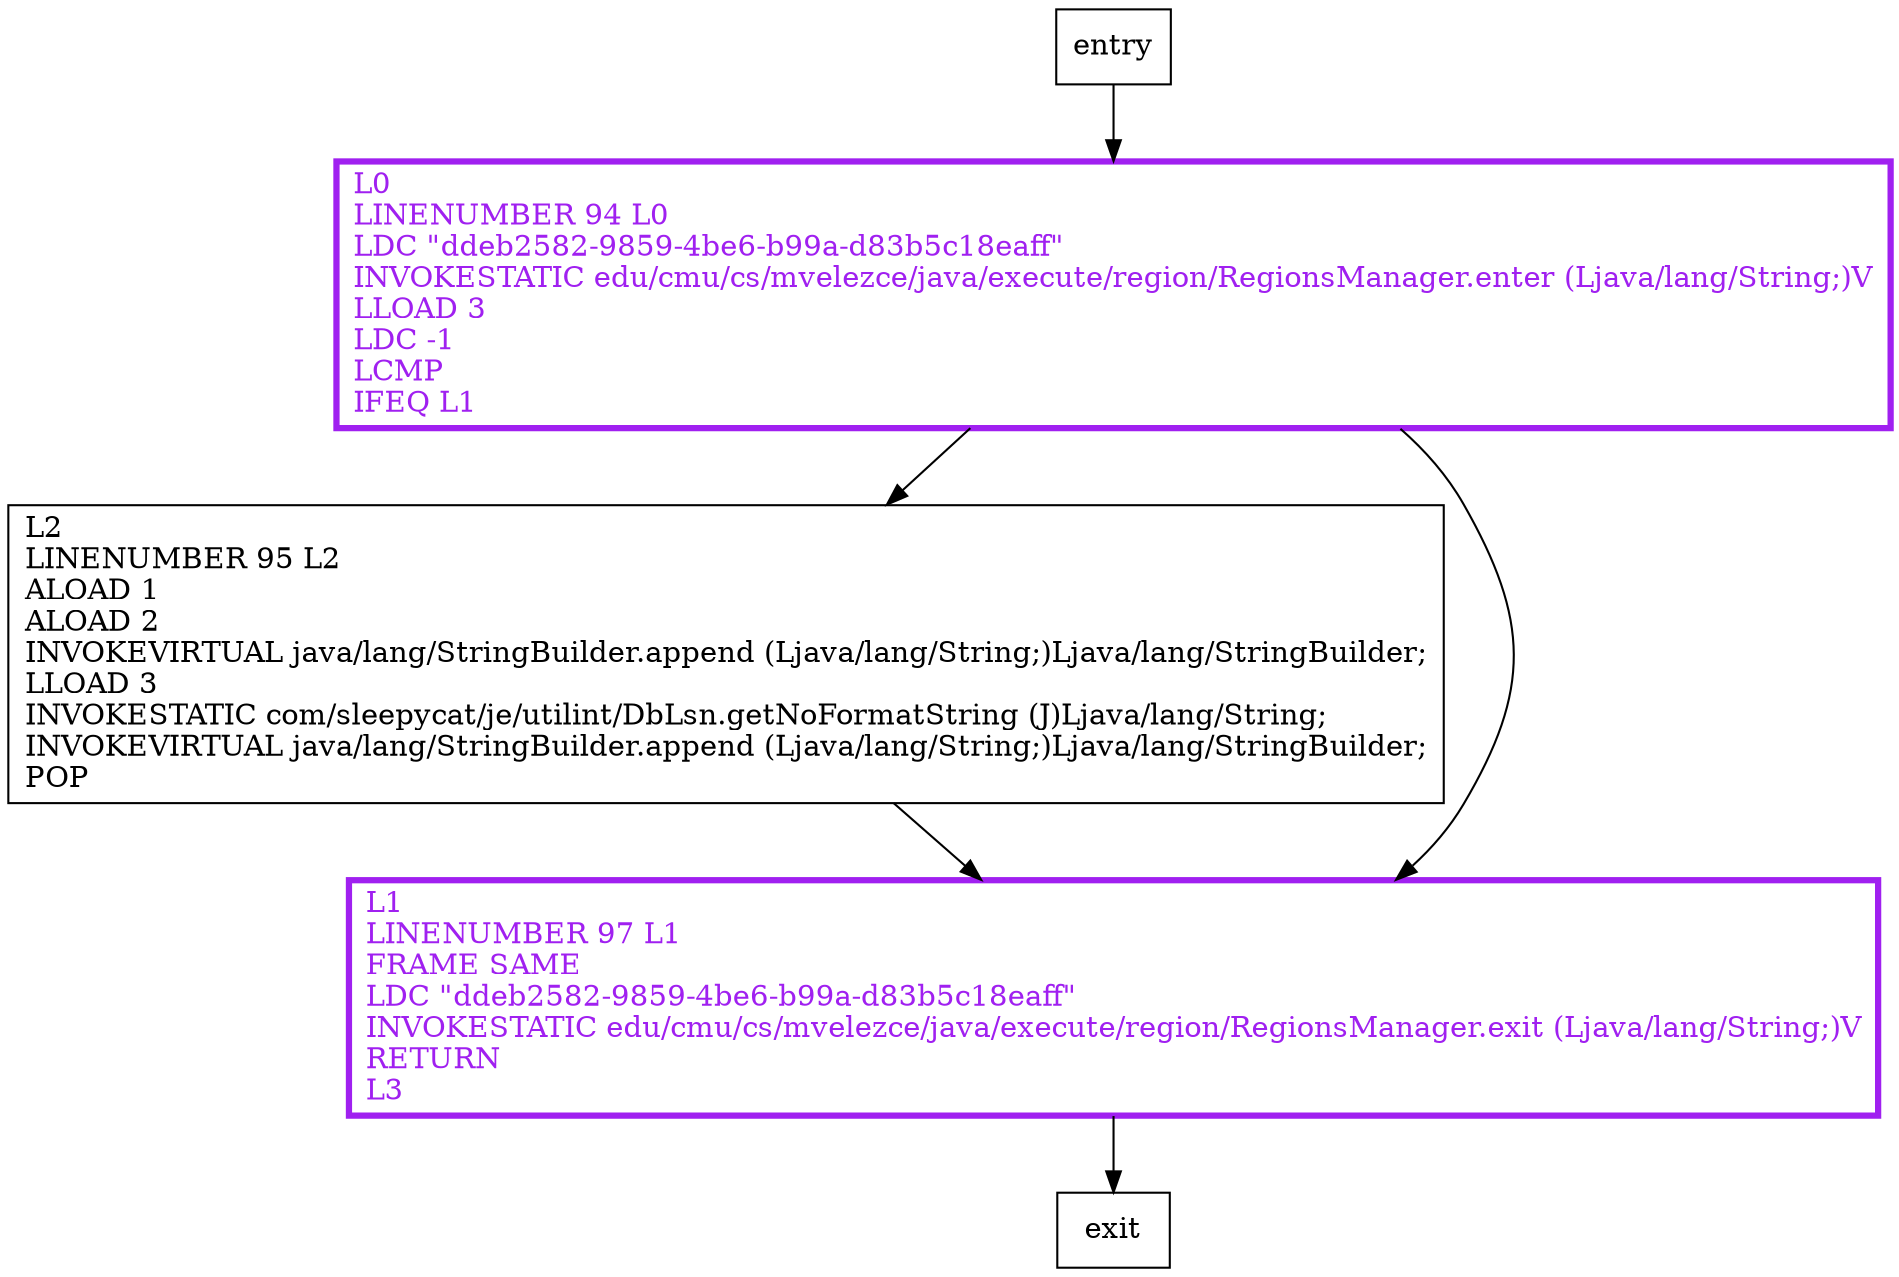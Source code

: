 digraph appendLsn {
node [shape=record];
1645261886 [label="L2\lLINENUMBER 95 L2\lALOAD 1\lALOAD 2\lINVOKEVIRTUAL java/lang/StringBuilder.append (Ljava/lang/String;)Ljava/lang/StringBuilder;\lLLOAD 3\lINVOKESTATIC com/sleepycat/je/utilint/DbLsn.getNoFormatString (J)Ljava/lang/String;\lINVOKEVIRTUAL java/lang/StringBuilder.append (Ljava/lang/String;)Ljava/lang/StringBuilder;\lPOP\l"];
834369090 [label="L0\lLINENUMBER 94 L0\lLDC \"ddeb2582-9859-4be6-b99a-d83b5c18eaff\"\lINVOKESTATIC edu/cmu/cs/mvelezce/java/execute/region/RegionsManager.enter (Ljava/lang/String;)V\lLLOAD 3\lLDC -1\lLCMP\lIFEQ L1\l"];
952552137 [label="L1\lLINENUMBER 97 L1\lFRAME SAME\lLDC \"ddeb2582-9859-4be6-b99a-d83b5c18eaff\"\lINVOKESTATIC edu/cmu/cs/mvelezce/java/execute/region/RegionsManager.exit (Ljava/lang/String;)V\lRETURN\lL3\l"];
entry;
exit;
entry -> 834369090
1645261886 -> 952552137
834369090 -> 1645261886
834369090 -> 952552137
952552137 -> exit
834369090[fontcolor="purple", penwidth=3, color="purple"];
952552137[fontcolor="purple", penwidth=3, color="purple"];
}
